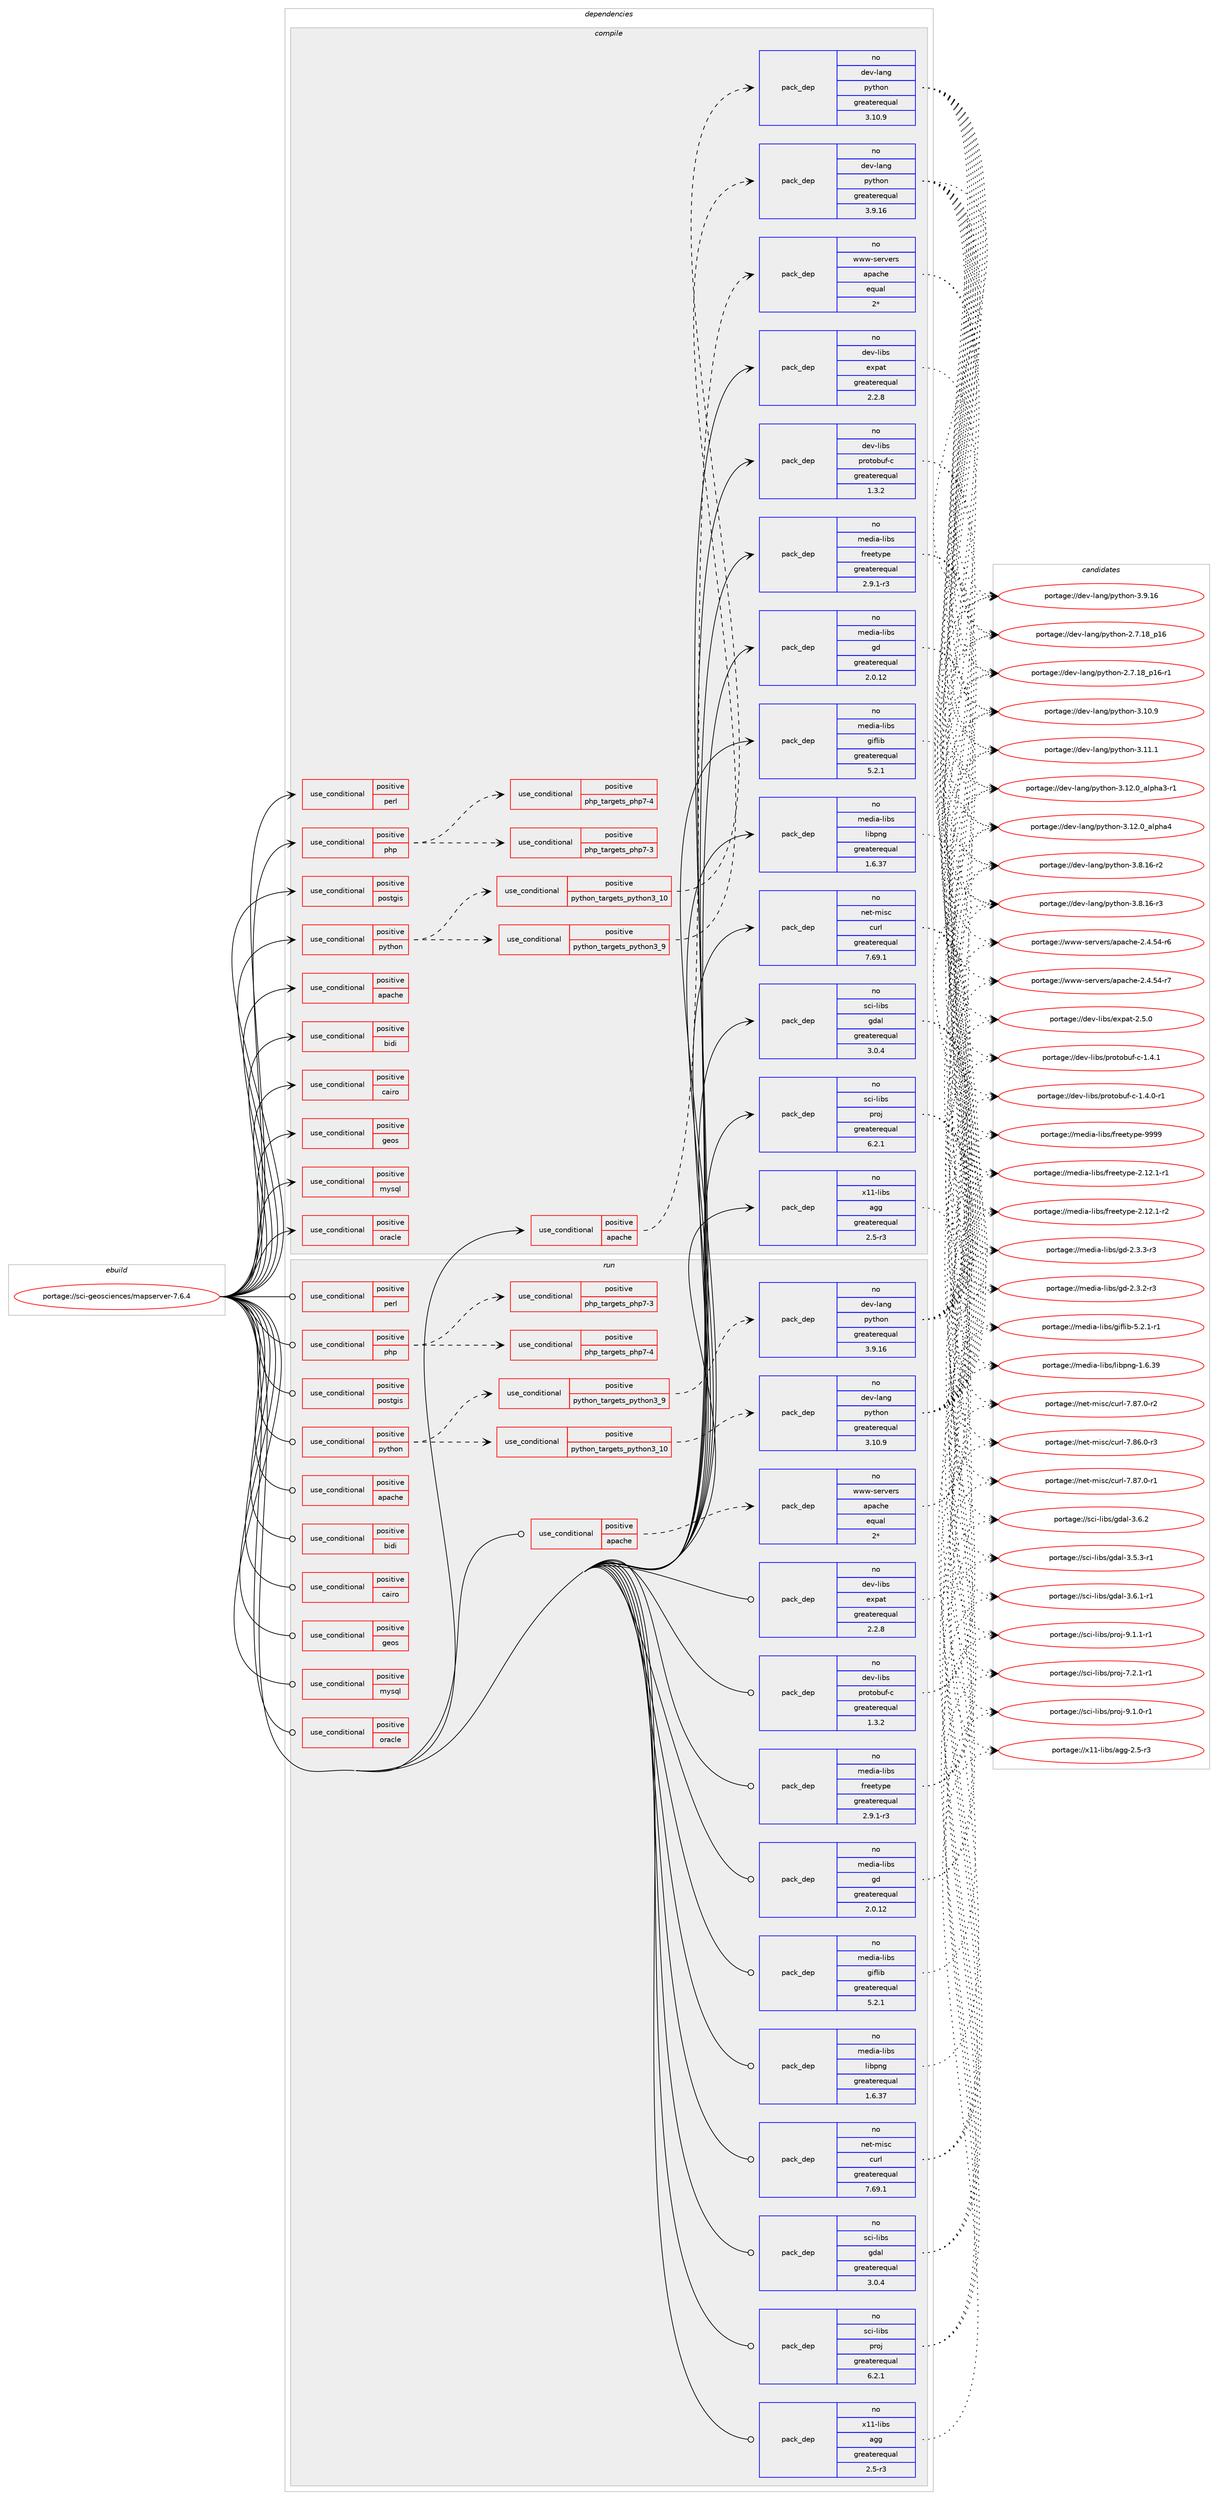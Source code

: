 digraph prolog {

# *************
# Graph options
# *************

newrank=true;
concentrate=true;
compound=true;
graph [rankdir=LR,fontname=Helvetica,fontsize=10,ranksep=1.5];#, ranksep=2.5, nodesep=0.2];
edge  [arrowhead=vee];
node  [fontname=Helvetica,fontsize=10];

# **********
# The ebuild
# **********

subgraph cluster_leftcol {
color=gray;
rank=same;
label=<<i>ebuild</i>>;
id [label="portage://sci-geosciences/mapserver-7.6.4", color=red, width=4, href="../sci-geosciences/mapserver-7.6.4.svg"];
}

# ****************
# The dependencies
# ****************

subgraph cluster_midcol {
color=gray;
label=<<i>dependencies</i>>;
subgraph cluster_compile {
fillcolor="#eeeeee";
style=filled;
label=<<i>compile</i>>;
subgraph cond1557 {
dependency2393 [label=<<TABLE BORDER="0" CELLBORDER="1" CELLSPACING="0" CELLPADDING="4"><TR><TD ROWSPAN="3" CELLPADDING="10">use_conditional</TD></TR><TR><TD>positive</TD></TR><TR><TD>apache</TD></TR></TABLE>>, shape=none, color=red];
# *** BEGIN UNKNOWN DEPENDENCY TYPE (TODO) ***
# dependency2393 -> package_dependency(portage://sci-geosciences/mapserver-7.6.4,install,no,app-admin,webapp-config,none,[,,],[],[])
# *** END UNKNOWN DEPENDENCY TYPE (TODO) ***

# *** BEGIN UNKNOWN DEPENDENCY TYPE (TODO) ***
# dependency2393 -> package_dependency(portage://sci-geosciences/mapserver-7.6.4,install,no,dev-libs,fcgi,none,[,,],[],[])
# *** END UNKNOWN DEPENDENCY TYPE (TODO) ***

}
id:e -> dependency2393:w [weight=20,style="solid",arrowhead="vee"];
subgraph cond1558 {
dependency2394 [label=<<TABLE BORDER="0" CELLBORDER="1" CELLSPACING="0" CELLPADDING="4"><TR><TD ROWSPAN="3" CELLPADDING="10">use_conditional</TD></TR><TR><TD>positive</TD></TR><TR><TD>apache</TD></TR></TABLE>>, shape=none, color=red];
subgraph pack815 {
dependency2395 [label=<<TABLE BORDER="0" CELLBORDER="1" CELLSPACING="0" CELLPADDING="4" WIDTH="220"><TR><TD ROWSPAN="6" CELLPADDING="30">pack_dep</TD></TR><TR><TD WIDTH="110">no</TD></TR><TR><TD>www-servers</TD></TR><TR><TD>apache</TD></TR><TR><TD>equal</TD></TR><TR><TD>2*</TD></TR></TABLE>>, shape=none, color=blue];
}
dependency2394:e -> dependency2395:w [weight=20,style="dashed",arrowhead="vee"];
}
id:e -> dependency2394:w [weight=20,style="solid",arrowhead="vee"];
subgraph cond1559 {
dependency2396 [label=<<TABLE BORDER="0" CELLBORDER="1" CELLSPACING="0" CELLPADDING="4"><TR><TD ROWSPAN="3" CELLPADDING="10">use_conditional</TD></TR><TR><TD>positive</TD></TR><TR><TD>bidi</TD></TR></TABLE>>, shape=none, color=red];
# *** BEGIN UNKNOWN DEPENDENCY TYPE (TODO) ***
# dependency2396 -> package_dependency(portage://sci-geosciences/mapserver-7.6.4,install,no,dev-libs,fribidi,none,[,,],[],[])
# *** END UNKNOWN DEPENDENCY TYPE (TODO) ***

# *** BEGIN UNKNOWN DEPENDENCY TYPE (TODO) ***
# dependency2396 -> package_dependency(portage://sci-geosciences/mapserver-7.6.4,install,no,media-libs,harfbuzz,none,[,,],any_same_slot,[])
# *** END UNKNOWN DEPENDENCY TYPE (TODO) ***

}
id:e -> dependency2396:w [weight=20,style="solid",arrowhead="vee"];
subgraph cond1560 {
dependency2397 [label=<<TABLE BORDER="0" CELLBORDER="1" CELLSPACING="0" CELLPADDING="4"><TR><TD ROWSPAN="3" CELLPADDING="10">use_conditional</TD></TR><TR><TD>positive</TD></TR><TR><TD>cairo</TD></TR></TABLE>>, shape=none, color=red];
# *** BEGIN UNKNOWN DEPENDENCY TYPE (TODO) ***
# dependency2397 -> package_dependency(portage://sci-geosciences/mapserver-7.6.4,install,no,x11-libs,cairo,none,[,,],[],[])
# *** END UNKNOWN DEPENDENCY TYPE (TODO) ***

}
id:e -> dependency2397:w [weight=20,style="solid",arrowhead="vee"];
subgraph cond1561 {
dependency2398 [label=<<TABLE BORDER="0" CELLBORDER="1" CELLSPACING="0" CELLPADDING="4"><TR><TD ROWSPAN="3" CELLPADDING="10">use_conditional</TD></TR><TR><TD>positive</TD></TR><TR><TD>geos</TD></TR></TABLE>>, shape=none, color=red];
# *** BEGIN UNKNOWN DEPENDENCY TYPE (TODO) ***
# dependency2398 -> package_dependency(portage://sci-geosciences/mapserver-7.6.4,install,no,sci-libs,geos,none,[,,],[],[])
# *** END UNKNOWN DEPENDENCY TYPE (TODO) ***

}
id:e -> dependency2398:w [weight=20,style="solid",arrowhead="vee"];
subgraph cond1562 {
dependency2399 [label=<<TABLE BORDER="0" CELLBORDER="1" CELLSPACING="0" CELLPADDING="4"><TR><TD ROWSPAN="3" CELLPADDING="10">use_conditional</TD></TR><TR><TD>positive</TD></TR><TR><TD>mysql</TD></TR></TABLE>>, shape=none, color=red];
# *** BEGIN UNKNOWN DEPENDENCY TYPE (TODO) ***
# dependency2399 -> package_dependency(portage://sci-geosciences/mapserver-7.6.4,install,no,dev-db,mysql-connector-c,none,[,,],any_same_slot,[])
# *** END UNKNOWN DEPENDENCY TYPE (TODO) ***

}
id:e -> dependency2399:w [weight=20,style="solid",arrowhead="vee"];
subgraph cond1563 {
dependency2400 [label=<<TABLE BORDER="0" CELLBORDER="1" CELLSPACING="0" CELLPADDING="4"><TR><TD ROWSPAN="3" CELLPADDING="10">use_conditional</TD></TR><TR><TD>positive</TD></TR><TR><TD>oracle</TD></TR></TABLE>>, shape=none, color=red];
# *** BEGIN UNKNOWN DEPENDENCY TYPE (TODO) ***
# dependency2400 -> package_dependency(portage://sci-geosciences/mapserver-7.6.4,install,no,dev-db,oracle-instantclient,none,[,,],any_same_slot,[])
# *** END UNKNOWN DEPENDENCY TYPE (TODO) ***

}
id:e -> dependency2400:w [weight=20,style="solid",arrowhead="vee"];
subgraph cond1564 {
dependency2401 [label=<<TABLE BORDER="0" CELLBORDER="1" CELLSPACING="0" CELLPADDING="4"><TR><TD ROWSPAN="3" CELLPADDING="10">use_conditional</TD></TR><TR><TD>positive</TD></TR><TR><TD>perl</TD></TR></TABLE>>, shape=none, color=red];
# *** BEGIN UNKNOWN DEPENDENCY TYPE (TODO) ***
# dependency2401 -> package_dependency(portage://sci-geosciences/mapserver-7.6.4,install,no,dev-lang,perl,none,[,,],any_same_slot,[])
# *** END UNKNOWN DEPENDENCY TYPE (TODO) ***

}
id:e -> dependency2401:w [weight=20,style="solid",arrowhead="vee"];
subgraph cond1565 {
dependency2402 [label=<<TABLE BORDER="0" CELLBORDER="1" CELLSPACING="0" CELLPADDING="4"><TR><TD ROWSPAN="3" CELLPADDING="10">use_conditional</TD></TR><TR><TD>positive</TD></TR><TR><TD>php</TD></TR></TABLE>>, shape=none, color=red];
subgraph cond1566 {
dependency2403 [label=<<TABLE BORDER="0" CELLBORDER="1" CELLSPACING="0" CELLPADDING="4"><TR><TD ROWSPAN="3" CELLPADDING="10">use_conditional</TD></TR><TR><TD>positive</TD></TR><TR><TD>php_targets_php7-3</TD></TR></TABLE>>, shape=none, color=red];
# *** BEGIN UNKNOWN DEPENDENCY TYPE (TODO) ***
# dependency2403 -> package_dependency(portage://sci-geosciences/mapserver-7.6.4,install,no,dev-lang,php,none,[,,],[slot(7.3)],[])
# *** END UNKNOWN DEPENDENCY TYPE (TODO) ***

}
dependency2402:e -> dependency2403:w [weight=20,style="dashed",arrowhead="vee"];
subgraph cond1567 {
dependency2404 [label=<<TABLE BORDER="0" CELLBORDER="1" CELLSPACING="0" CELLPADDING="4"><TR><TD ROWSPAN="3" CELLPADDING="10">use_conditional</TD></TR><TR><TD>positive</TD></TR><TR><TD>php_targets_php7-4</TD></TR></TABLE>>, shape=none, color=red];
# *** BEGIN UNKNOWN DEPENDENCY TYPE (TODO) ***
# dependency2404 -> package_dependency(portage://sci-geosciences/mapserver-7.6.4,install,no,dev-lang,php,none,[,,],[slot(7.4)],[])
# *** END UNKNOWN DEPENDENCY TYPE (TODO) ***

}
dependency2402:e -> dependency2404:w [weight=20,style="dashed",arrowhead="vee"];
}
id:e -> dependency2402:w [weight=20,style="solid",arrowhead="vee"];
subgraph cond1568 {
dependency2405 [label=<<TABLE BORDER="0" CELLBORDER="1" CELLSPACING="0" CELLPADDING="4"><TR><TD ROWSPAN="3" CELLPADDING="10">use_conditional</TD></TR><TR><TD>positive</TD></TR><TR><TD>postgis</TD></TR></TABLE>>, shape=none, color=red];
# *** BEGIN UNKNOWN DEPENDENCY TYPE (TODO) ***
# dependency2405 -> package_dependency(portage://sci-geosciences/mapserver-7.6.4,install,no,dev-db,postgis,none,[,,],[],[])
# *** END UNKNOWN DEPENDENCY TYPE (TODO) ***

# *** BEGIN UNKNOWN DEPENDENCY TYPE (TODO) ***
# dependency2405 -> package_dependency(portage://sci-geosciences/mapserver-7.6.4,install,no,dev-db,postgresql,none,[,,],any_same_slot,[])
# *** END UNKNOWN DEPENDENCY TYPE (TODO) ***

}
id:e -> dependency2405:w [weight=20,style="solid",arrowhead="vee"];
subgraph cond1569 {
dependency2406 [label=<<TABLE BORDER="0" CELLBORDER="1" CELLSPACING="0" CELLPADDING="4"><TR><TD ROWSPAN="3" CELLPADDING="10">use_conditional</TD></TR><TR><TD>positive</TD></TR><TR><TD>python</TD></TR></TABLE>>, shape=none, color=red];
subgraph cond1570 {
dependency2407 [label=<<TABLE BORDER="0" CELLBORDER="1" CELLSPACING="0" CELLPADDING="4"><TR><TD ROWSPAN="3" CELLPADDING="10">use_conditional</TD></TR><TR><TD>positive</TD></TR><TR><TD>python_targets_python3_9</TD></TR></TABLE>>, shape=none, color=red];
subgraph pack816 {
dependency2408 [label=<<TABLE BORDER="0" CELLBORDER="1" CELLSPACING="0" CELLPADDING="4" WIDTH="220"><TR><TD ROWSPAN="6" CELLPADDING="30">pack_dep</TD></TR><TR><TD WIDTH="110">no</TD></TR><TR><TD>dev-lang</TD></TR><TR><TD>python</TD></TR><TR><TD>greaterequal</TD></TR><TR><TD>3.9.16</TD></TR></TABLE>>, shape=none, color=blue];
}
dependency2407:e -> dependency2408:w [weight=20,style="dashed",arrowhead="vee"];
}
dependency2406:e -> dependency2407:w [weight=20,style="dashed",arrowhead="vee"];
subgraph cond1571 {
dependency2409 [label=<<TABLE BORDER="0" CELLBORDER="1" CELLSPACING="0" CELLPADDING="4"><TR><TD ROWSPAN="3" CELLPADDING="10">use_conditional</TD></TR><TR><TD>positive</TD></TR><TR><TD>python_targets_python3_10</TD></TR></TABLE>>, shape=none, color=red];
subgraph pack817 {
dependency2410 [label=<<TABLE BORDER="0" CELLBORDER="1" CELLSPACING="0" CELLPADDING="4" WIDTH="220"><TR><TD ROWSPAN="6" CELLPADDING="30">pack_dep</TD></TR><TR><TD WIDTH="110">no</TD></TR><TR><TD>dev-lang</TD></TR><TR><TD>python</TD></TR><TR><TD>greaterequal</TD></TR><TR><TD>3.10.9</TD></TR></TABLE>>, shape=none, color=blue];
}
dependency2409:e -> dependency2410:w [weight=20,style="dashed",arrowhead="vee"];
}
dependency2406:e -> dependency2409:w [weight=20,style="dashed",arrowhead="vee"];
}
id:e -> dependency2406:w [weight=20,style="solid",arrowhead="vee"];
subgraph pack818 {
dependency2411 [label=<<TABLE BORDER="0" CELLBORDER="1" CELLSPACING="0" CELLPADDING="4" WIDTH="220"><TR><TD ROWSPAN="6" CELLPADDING="30">pack_dep</TD></TR><TR><TD WIDTH="110">no</TD></TR><TR><TD>dev-libs</TD></TR><TR><TD>expat</TD></TR><TR><TD>greaterequal</TD></TR><TR><TD>2.2.8</TD></TR></TABLE>>, shape=none, color=blue];
}
id:e -> dependency2411:w [weight=20,style="solid",arrowhead="vee"];
# *** BEGIN UNKNOWN DEPENDENCY TYPE (TODO) ***
# id -> package_dependency(portage://sci-geosciences/mapserver-7.6.4,install,no,dev-libs,libxml2,none,[,,],[slot(2),equal],[])
# *** END UNKNOWN DEPENDENCY TYPE (TODO) ***

# *** BEGIN UNKNOWN DEPENDENCY TYPE (TODO) ***
# id -> package_dependency(portage://sci-geosciences/mapserver-7.6.4,install,no,dev-libs,libxslt,none,[,,],[],[use(enable(crypt),none)])
# *** END UNKNOWN DEPENDENCY TYPE (TODO) ***

subgraph pack819 {
dependency2412 [label=<<TABLE BORDER="0" CELLBORDER="1" CELLSPACING="0" CELLPADDING="4" WIDTH="220"><TR><TD ROWSPAN="6" CELLPADDING="30">pack_dep</TD></TR><TR><TD WIDTH="110">no</TD></TR><TR><TD>dev-libs</TD></TR><TR><TD>protobuf-c</TD></TR><TR><TD>greaterequal</TD></TR><TR><TD>1.3.2</TD></TR></TABLE>>, shape=none, color=blue];
}
id:e -> dependency2412:w [weight=20,style="solid",arrowhead="vee"];
subgraph pack820 {
dependency2413 [label=<<TABLE BORDER="0" CELLBORDER="1" CELLSPACING="0" CELLPADDING="4" WIDTH="220"><TR><TD ROWSPAN="6" CELLPADDING="30">pack_dep</TD></TR><TR><TD WIDTH="110">no</TD></TR><TR><TD>media-libs</TD></TR><TR><TD>freetype</TD></TR><TR><TD>greaterequal</TD></TR><TR><TD>2.9.1-r3</TD></TR></TABLE>>, shape=none, color=blue];
}
id:e -> dependency2413:w [weight=20,style="solid",arrowhead="vee"];
subgraph pack821 {
dependency2414 [label=<<TABLE BORDER="0" CELLBORDER="1" CELLSPACING="0" CELLPADDING="4" WIDTH="220"><TR><TD ROWSPAN="6" CELLPADDING="30">pack_dep</TD></TR><TR><TD WIDTH="110">no</TD></TR><TR><TD>media-libs</TD></TR><TR><TD>gd</TD></TR><TR><TD>greaterequal</TD></TR><TR><TD>2.0.12</TD></TR></TABLE>>, shape=none, color=blue];
}
id:e -> dependency2414:w [weight=20,style="solid",arrowhead="vee"];
subgraph pack822 {
dependency2415 [label=<<TABLE BORDER="0" CELLBORDER="1" CELLSPACING="0" CELLPADDING="4" WIDTH="220"><TR><TD ROWSPAN="6" CELLPADDING="30">pack_dep</TD></TR><TR><TD WIDTH="110">no</TD></TR><TR><TD>media-libs</TD></TR><TR><TD>giflib</TD></TR><TR><TD>greaterequal</TD></TR><TR><TD>5.2.1</TD></TR></TABLE>>, shape=none, color=blue];
}
id:e -> dependency2415:w [weight=20,style="solid",arrowhead="vee"];
subgraph pack823 {
dependency2416 [label=<<TABLE BORDER="0" CELLBORDER="1" CELLSPACING="0" CELLPADDING="4" WIDTH="220"><TR><TD ROWSPAN="6" CELLPADDING="30">pack_dep</TD></TR><TR><TD WIDTH="110">no</TD></TR><TR><TD>media-libs</TD></TR><TR><TD>libpng</TD></TR><TR><TD>greaterequal</TD></TR><TR><TD>1.6.37</TD></TR></TABLE>>, shape=none, color=blue];
}
id:e -> dependency2416:w [weight=20,style="solid",arrowhead="vee"];
subgraph pack824 {
dependency2417 [label=<<TABLE BORDER="0" CELLBORDER="1" CELLSPACING="0" CELLPADDING="4" WIDTH="220"><TR><TD ROWSPAN="6" CELLPADDING="30">pack_dep</TD></TR><TR><TD WIDTH="110">no</TD></TR><TR><TD>net-misc</TD></TR><TR><TD>curl</TD></TR><TR><TD>greaterequal</TD></TR><TR><TD>7.69.1</TD></TR></TABLE>>, shape=none, color=blue];
}
id:e -> dependency2417:w [weight=20,style="solid",arrowhead="vee"];
subgraph pack825 {
dependency2418 [label=<<TABLE BORDER="0" CELLBORDER="1" CELLSPACING="0" CELLPADDING="4" WIDTH="220"><TR><TD ROWSPAN="6" CELLPADDING="30">pack_dep</TD></TR><TR><TD WIDTH="110">no</TD></TR><TR><TD>sci-libs</TD></TR><TR><TD>gdal</TD></TR><TR><TD>greaterequal</TD></TR><TR><TD>3.0.4</TD></TR></TABLE>>, shape=none, color=blue];
}
id:e -> dependency2418:w [weight=20,style="solid",arrowhead="vee"];
subgraph pack826 {
dependency2419 [label=<<TABLE BORDER="0" CELLBORDER="1" CELLSPACING="0" CELLPADDING="4" WIDTH="220"><TR><TD ROWSPAN="6" CELLPADDING="30">pack_dep</TD></TR><TR><TD WIDTH="110">no</TD></TR><TR><TD>sci-libs</TD></TR><TR><TD>proj</TD></TR><TR><TD>greaterequal</TD></TR><TR><TD>6.2.1</TD></TR></TABLE>>, shape=none, color=blue];
}
id:e -> dependency2419:w [weight=20,style="solid",arrowhead="vee"];
# *** BEGIN UNKNOWN DEPENDENCY TYPE (TODO) ***
# id -> package_dependency(portage://sci-geosciences/mapserver-7.6.4,install,no,virtual,jpeg,none,[,,],[],[])
# *** END UNKNOWN DEPENDENCY TYPE (TODO) ***

# *** BEGIN UNKNOWN DEPENDENCY TYPE (TODO) ***
# id -> package_dependency(portage://sci-geosciences/mapserver-7.6.4,install,no,virtual,libiconv,none,[,,],[],[])
# *** END UNKNOWN DEPENDENCY TYPE (TODO) ***

subgraph pack827 {
dependency2420 [label=<<TABLE BORDER="0" CELLBORDER="1" CELLSPACING="0" CELLPADDING="4" WIDTH="220"><TR><TD ROWSPAN="6" CELLPADDING="30">pack_dep</TD></TR><TR><TD WIDTH="110">no</TD></TR><TR><TD>x11-libs</TD></TR><TR><TD>agg</TD></TR><TR><TD>greaterequal</TD></TR><TR><TD>2.5-r3</TD></TR></TABLE>>, shape=none, color=blue];
}
id:e -> dependency2420:w [weight=20,style="solid",arrowhead="vee"];
}
subgraph cluster_compileandrun {
fillcolor="#eeeeee";
style=filled;
label=<<i>compile and run</i>>;
}
subgraph cluster_run {
fillcolor="#eeeeee";
style=filled;
label=<<i>run</i>>;
subgraph cond1572 {
dependency2421 [label=<<TABLE BORDER="0" CELLBORDER="1" CELLSPACING="0" CELLPADDING="4"><TR><TD ROWSPAN="3" CELLPADDING="10">use_conditional</TD></TR><TR><TD>positive</TD></TR><TR><TD>apache</TD></TR></TABLE>>, shape=none, color=red];
# *** BEGIN UNKNOWN DEPENDENCY TYPE (TODO) ***
# dependency2421 -> package_dependency(portage://sci-geosciences/mapserver-7.6.4,run,no,app-admin,webapp-config,none,[,,],[],[])
# *** END UNKNOWN DEPENDENCY TYPE (TODO) ***

# *** BEGIN UNKNOWN DEPENDENCY TYPE (TODO) ***
# dependency2421 -> package_dependency(portage://sci-geosciences/mapserver-7.6.4,run,no,dev-libs,fcgi,none,[,,],[],[])
# *** END UNKNOWN DEPENDENCY TYPE (TODO) ***

}
id:e -> dependency2421:w [weight=20,style="solid",arrowhead="odot"];
subgraph cond1573 {
dependency2422 [label=<<TABLE BORDER="0" CELLBORDER="1" CELLSPACING="0" CELLPADDING="4"><TR><TD ROWSPAN="3" CELLPADDING="10">use_conditional</TD></TR><TR><TD>positive</TD></TR><TR><TD>apache</TD></TR></TABLE>>, shape=none, color=red];
subgraph pack828 {
dependency2423 [label=<<TABLE BORDER="0" CELLBORDER="1" CELLSPACING="0" CELLPADDING="4" WIDTH="220"><TR><TD ROWSPAN="6" CELLPADDING="30">pack_dep</TD></TR><TR><TD WIDTH="110">no</TD></TR><TR><TD>www-servers</TD></TR><TR><TD>apache</TD></TR><TR><TD>equal</TD></TR><TR><TD>2*</TD></TR></TABLE>>, shape=none, color=blue];
}
dependency2422:e -> dependency2423:w [weight=20,style="dashed",arrowhead="vee"];
}
id:e -> dependency2422:w [weight=20,style="solid",arrowhead="odot"];
subgraph cond1574 {
dependency2424 [label=<<TABLE BORDER="0" CELLBORDER="1" CELLSPACING="0" CELLPADDING="4"><TR><TD ROWSPAN="3" CELLPADDING="10">use_conditional</TD></TR><TR><TD>positive</TD></TR><TR><TD>bidi</TD></TR></TABLE>>, shape=none, color=red];
# *** BEGIN UNKNOWN DEPENDENCY TYPE (TODO) ***
# dependency2424 -> package_dependency(portage://sci-geosciences/mapserver-7.6.4,run,no,dev-libs,fribidi,none,[,,],[],[])
# *** END UNKNOWN DEPENDENCY TYPE (TODO) ***

# *** BEGIN UNKNOWN DEPENDENCY TYPE (TODO) ***
# dependency2424 -> package_dependency(portage://sci-geosciences/mapserver-7.6.4,run,no,media-libs,harfbuzz,none,[,,],any_same_slot,[])
# *** END UNKNOWN DEPENDENCY TYPE (TODO) ***

}
id:e -> dependency2424:w [weight=20,style="solid",arrowhead="odot"];
subgraph cond1575 {
dependency2425 [label=<<TABLE BORDER="0" CELLBORDER="1" CELLSPACING="0" CELLPADDING="4"><TR><TD ROWSPAN="3" CELLPADDING="10">use_conditional</TD></TR><TR><TD>positive</TD></TR><TR><TD>cairo</TD></TR></TABLE>>, shape=none, color=red];
# *** BEGIN UNKNOWN DEPENDENCY TYPE (TODO) ***
# dependency2425 -> package_dependency(portage://sci-geosciences/mapserver-7.6.4,run,no,x11-libs,cairo,none,[,,],[],[])
# *** END UNKNOWN DEPENDENCY TYPE (TODO) ***

}
id:e -> dependency2425:w [weight=20,style="solid",arrowhead="odot"];
subgraph cond1576 {
dependency2426 [label=<<TABLE BORDER="0" CELLBORDER="1" CELLSPACING="0" CELLPADDING="4"><TR><TD ROWSPAN="3" CELLPADDING="10">use_conditional</TD></TR><TR><TD>positive</TD></TR><TR><TD>geos</TD></TR></TABLE>>, shape=none, color=red];
# *** BEGIN UNKNOWN DEPENDENCY TYPE (TODO) ***
# dependency2426 -> package_dependency(portage://sci-geosciences/mapserver-7.6.4,run,no,sci-libs,geos,none,[,,],[],[])
# *** END UNKNOWN DEPENDENCY TYPE (TODO) ***

}
id:e -> dependency2426:w [weight=20,style="solid",arrowhead="odot"];
subgraph cond1577 {
dependency2427 [label=<<TABLE BORDER="0" CELLBORDER="1" CELLSPACING="0" CELLPADDING="4"><TR><TD ROWSPAN="3" CELLPADDING="10">use_conditional</TD></TR><TR><TD>positive</TD></TR><TR><TD>mysql</TD></TR></TABLE>>, shape=none, color=red];
# *** BEGIN UNKNOWN DEPENDENCY TYPE (TODO) ***
# dependency2427 -> package_dependency(portage://sci-geosciences/mapserver-7.6.4,run,no,dev-db,mysql-connector-c,none,[,,],any_same_slot,[])
# *** END UNKNOWN DEPENDENCY TYPE (TODO) ***

}
id:e -> dependency2427:w [weight=20,style="solid",arrowhead="odot"];
subgraph cond1578 {
dependency2428 [label=<<TABLE BORDER="0" CELLBORDER="1" CELLSPACING="0" CELLPADDING="4"><TR><TD ROWSPAN="3" CELLPADDING="10">use_conditional</TD></TR><TR><TD>positive</TD></TR><TR><TD>oracle</TD></TR></TABLE>>, shape=none, color=red];
# *** BEGIN UNKNOWN DEPENDENCY TYPE (TODO) ***
# dependency2428 -> package_dependency(portage://sci-geosciences/mapserver-7.6.4,run,no,dev-db,oracle-instantclient,none,[,,],any_same_slot,[])
# *** END UNKNOWN DEPENDENCY TYPE (TODO) ***

}
id:e -> dependency2428:w [weight=20,style="solid",arrowhead="odot"];
subgraph cond1579 {
dependency2429 [label=<<TABLE BORDER="0" CELLBORDER="1" CELLSPACING="0" CELLPADDING="4"><TR><TD ROWSPAN="3" CELLPADDING="10">use_conditional</TD></TR><TR><TD>positive</TD></TR><TR><TD>perl</TD></TR></TABLE>>, shape=none, color=red];
# *** BEGIN UNKNOWN DEPENDENCY TYPE (TODO) ***
# dependency2429 -> package_dependency(portage://sci-geosciences/mapserver-7.6.4,run,no,dev-lang,perl,none,[,,],any_same_slot,[])
# *** END UNKNOWN DEPENDENCY TYPE (TODO) ***

}
id:e -> dependency2429:w [weight=20,style="solid",arrowhead="odot"];
subgraph cond1580 {
dependency2430 [label=<<TABLE BORDER="0" CELLBORDER="1" CELLSPACING="0" CELLPADDING="4"><TR><TD ROWSPAN="3" CELLPADDING="10">use_conditional</TD></TR><TR><TD>positive</TD></TR><TR><TD>php</TD></TR></TABLE>>, shape=none, color=red];
subgraph cond1581 {
dependency2431 [label=<<TABLE BORDER="0" CELLBORDER="1" CELLSPACING="0" CELLPADDING="4"><TR><TD ROWSPAN="3" CELLPADDING="10">use_conditional</TD></TR><TR><TD>positive</TD></TR><TR><TD>php_targets_php7-3</TD></TR></TABLE>>, shape=none, color=red];
# *** BEGIN UNKNOWN DEPENDENCY TYPE (TODO) ***
# dependency2431 -> package_dependency(portage://sci-geosciences/mapserver-7.6.4,run,no,dev-lang,php,none,[,,],[slot(7.3)],[])
# *** END UNKNOWN DEPENDENCY TYPE (TODO) ***

}
dependency2430:e -> dependency2431:w [weight=20,style="dashed",arrowhead="vee"];
subgraph cond1582 {
dependency2432 [label=<<TABLE BORDER="0" CELLBORDER="1" CELLSPACING="0" CELLPADDING="4"><TR><TD ROWSPAN="3" CELLPADDING="10">use_conditional</TD></TR><TR><TD>positive</TD></TR><TR><TD>php_targets_php7-4</TD></TR></TABLE>>, shape=none, color=red];
# *** BEGIN UNKNOWN DEPENDENCY TYPE (TODO) ***
# dependency2432 -> package_dependency(portage://sci-geosciences/mapserver-7.6.4,run,no,dev-lang,php,none,[,,],[slot(7.4)],[])
# *** END UNKNOWN DEPENDENCY TYPE (TODO) ***

}
dependency2430:e -> dependency2432:w [weight=20,style="dashed",arrowhead="vee"];
}
id:e -> dependency2430:w [weight=20,style="solid",arrowhead="odot"];
subgraph cond1583 {
dependency2433 [label=<<TABLE BORDER="0" CELLBORDER="1" CELLSPACING="0" CELLPADDING="4"><TR><TD ROWSPAN="3" CELLPADDING="10">use_conditional</TD></TR><TR><TD>positive</TD></TR><TR><TD>postgis</TD></TR></TABLE>>, shape=none, color=red];
# *** BEGIN UNKNOWN DEPENDENCY TYPE (TODO) ***
# dependency2433 -> package_dependency(portage://sci-geosciences/mapserver-7.6.4,run,no,dev-db,postgis,none,[,,],[],[])
# *** END UNKNOWN DEPENDENCY TYPE (TODO) ***

# *** BEGIN UNKNOWN DEPENDENCY TYPE (TODO) ***
# dependency2433 -> package_dependency(portage://sci-geosciences/mapserver-7.6.4,run,no,dev-db,postgresql,none,[,,],any_same_slot,[])
# *** END UNKNOWN DEPENDENCY TYPE (TODO) ***

}
id:e -> dependency2433:w [weight=20,style="solid",arrowhead="odot"];
subgraph cond1584 {
dependency2434 [label=<<TABLE BORDER="0" CELLBORDER="1" CELLSPACING="0" CELLPADDING="4"><TR><TD ROWSPAN="3" CELLPADDING="10">use_conditional</TD></TR><TR><TD>positive</TD></TR><TR><TD>python</TD></TR></TABLE>>, shape=none, color=red];
subgraph cond1585 {
dependency2435 [label=<<TABLE BORDER="0" CELLBORDER="1" CELLSPACING="0" CELLPADDING="4"><TR><TD ROWSPAN="3" CELLPADDING="10">use_conditional</TD></TR><TR><TD>positive</TD></TR><TR><TD>python_targets_python3_9</TD></TR></TABLE>>, shape=none, color=red];
subgraph pack829 {
dependency2436 [label=<<TABLE BORDER="0" CELLBORDER="1" CELLSPACING="0" CELLPADDING="4" WIDTH="220"><TR><TD ROWSPAN="6" CELLPADDING="30">pack_dep</TD></TR><TR><TD WIDTH="110">no</TD></TR><TR><TD>dev-lang</TD></TR><TR><TD>python</TD></TR><TR><TD>greaterequal</TD></TR><TR><TD>3.9.16</TD></TR></TABLE>>, shape=none, color=blue];
}
dependency2435:e -> dependency2436:w [weight=20,style="dashed",arrowhead="vee"];
}
dependency2434:e -> dependency2435:w [weight=20,style="dashed",arrowhead="vee"];
subgraph cond1586 {
dependency2437 [label=<<TABLE BORDER="0" CELLBORDER="1" CELLSPACING="0" CELLPADDING="4"><TR><TD ROWSPAN="3" CELLPADDING="10">use_conditional</TD></TR><TR><TD>positive</TD></TR><TR><TD>python_targets_python3_10</TD></TR></TABLE>>, shape=none, color=red];
subgraph pack830 {
dependency2438 [label=<<TABLE BORDER="0" CELLBORDER="1" CELLSPACING="0" CELLPADDING="4" WIDTH="220"><TR><TD ROWSPAN="6" CELLPADDING="30">pack_dep</TD></TR><TR><TD WIDTH="110">no</TD></TR><TR><TD>dev-lang</TD></TR><TR><TD>python</TD></TR><TR><TD>greaterequal</TD></TR><TR><TD>3.10.9</TD></TR></TABLE>>, shape=none, color=blue];
}
dependency2437:e -> dependency2438:w [weight=20,style="dashed",arrowhead="vee"];
}
dependency2434:e -> dependency2437:w [weight=20,style="dashed",arrowhead="vee"];
}
id:e -> dependency2434:w [weight=20,style="solid",arrowhead="odot"];
subgraph pack831 {
dependency2439 [label=<<TABLE BORDER="0" CELLBORDER="1" CELLSPACING="0" CELLPADDING="4" WIDTH="220"><TR><TD ROWSPAN="6" CELLPADDING="30">pack_dep</TD></TR><TR><TD WIDTH="110">no</TD></TR><TR><TD>dev-libs</TD></TR><TR><TD>expat</TD></TR><TR><TD>greaterequal</TD></TR><TR><TD>2.2.8</TD></TR></TABLE>>, shape=none, color=blue];
}
id:e -> dependency2439:w [weight=20,style="solid",arrowhead="odot"];
# *** BEGIN UNKNOWN DEPENDENCY TYPE (TODO) ***
# id -> package_dependency(portage://sci-geosciences/mapserver-7.6.4,run,no,dev-libs,libxml2,none,[,,],[slot(2),equal],[])
# *** END UNKNOWN DEPENDENCY TYPE (TODO) ***

# *** BEGIN UNKNOWN DEPENDENCY TYPE (TODO) ***
# id -> package_dependency(portage://sci-geosciences/mapserver-7.6.4,run,no,dev-libs,libxslt,none,[,,],[],[use(enable(crypt),none)])
# *** END UNKNOWN DEPENDENCY TYPE (TODO) ***

subgraph pack832 {
dependency2440 [label=<<TABLE BORDER="0" CELLBORDER="1" CELLSPACING="0" CELLPADDING="4" WIDTH="220"><TR><TD ROWSPAN="6" CELLPADDING="30">pack_dep</TD></TR><TR><TD WIDTH="110">no</TD></TR><TR><TD>dev-libs</TD></TR><TR><TD>protobuf-c</TD></TR><TR><TD>greaterequal</TD></TR><TR><TD>1.3.2</TD></TR></TABLE>>, shape=none, color=blue];
}
id:e -> dependency2440:w [weight=20,style="solid",arrowhead="odot"];
subgraph pack833 {
dependency2441 [label=<<TABLE BORDER="0" CELLBORDER="1" CELLSPACING="0" CELLPADDING="4" WIDTH="220"><TR><TD ROWSPAN="6" CELLPADDING="30">pack_dep</TD></TR><TR><TD WIDTH="110">no</TD></TR><TR><TD>media-libs</TD></TR><TR><TD>freetype</TD></TR><TR><TD>greaterequal</TD></TR><TR><TD>2.9.1-r3</TD></TR></TABLE>>, shape=none, color=blue];
}
id:e -> dependency2441:w [weight=20,style="solid",arrowhead="odot"];
subgraph pack834 {
dependency2442 [label=<<TABLE BORDER="0" CELLBORDER="1" CELLSPACING="0" CELLPADDING="4" WIDTH="220"><TR><TD ROWSPAN="6" CELLPADDING="30">pack_dep</TD></TR><TR><TD WIDTH="110">no</TD></TR><TR><TD>media-libs</TD></TR><TR><TD>gd</TD></TR><TR><TD>greaterequal</TD></TR><TR><TD>2.0.12</TD></TR></TABLE>>, shape=none, color=blue];
}
id:e -> dependency2442:w [weight=20,style="solid",arrowhead="odot"];
subgraph pack835 {
dependency2443 [label=<<TABLE BORDER="0" CELLBORDER="1" CELLSPACING="0" CELLPADDING="4" WIDTH="220"><TR><TD ROWSPAN="6" CELLPADDING="30">pack_dep</TD></TR><TR><TD WIDTH="110">no</TD></TR><TR><TD>media-libs</TD></TR><TR><TD>giflib</TD></TR><TR><TD>greaterequal</TD></TR><TR><TD>5.2.1</TD></TR></TABLE>>, shape=none, color=blue];
}
id:e -> dependency2443:w [weight=20,style="solid",arrowhead="odot"];
subgraph pack836 {
dependency2444 [label=<<TABLE BORDER="0" CELLBORDER="1" CELLSPACING="0" CELLPADDING="4" WIDTH="220"><TR><TD ROWSPAN="6" CELLPADDING="30">pack_dep</TD></TR><TR><TD WIDTH="110">no</TD></TR><TR><TD>media-libs</TD></TR><TR><TD>libpng</TD></TR><TR><TD>greaterequal</TD></TR><TR><TD>1.6.37</TD></TR></TABLE>>, shape=none, color=blue];
}
id:e -> dependency2444:w [weight=20,style="solid",arrowhead="odot"];
subgraph pack837 {
dependency2445 [label=<<TABLE BORDER="0" CELLBORDER="1" CELLSPACING="0" CELLPADDING="4" WIDTH="220"><TR><TD ROWSPAN="6" CELLPADDING="30">pack_dep</TD></TR><TR><TD WIDTH="110">no</TD></TR><TR><TD>net-misc</TD></TR><TR><TD>curl</TD></TR><TR><TD>greaterequal</TD></TR><TR><TD>7.69.1</TD></TR></TABLE>>, shape=none, color=blue];
}
id:e -> dependency2445:w [weight=20,style="solid",arrowhead="odot"];
subgraph pack838 {
dependency2446 [label=<<TABLE BORDER="0" CELLBORDER="1" CELLSPACING="0" CELLPADDING="4" WIDTH="220"><TR><TD ROWSPAN="6" CELLPADDING="30">pack_dep</TD></TR><TR><TD WIDTH="110">no</TD></TR><TR><TD>sci-libs</TD></TR><TR><TD>gdal</TD></TR><TR><TD>greaterequal</TD></TR><TR><TD>3.0.4</TD></TR></TABLE>>, shape=none, color=blue];
}
id:e -> dependency2446:w [weight=20,style="solid",arrowhead="odot"];
subgraph pack839 {
dependency2447 [label=<<TABLE BORDER="0" CELLBORDER="1" CELLSPACING="0" CELLPADDING="4" WIDTH="220"><TR><TD ROWSPAN="6" CELLPADDING="30">pack_dep</TD></TR><TR><TD WIDTH="110">no</TD></TR><TR><TD>sci-libs</TD></TR><TR><TD>proj</TD></TR><TR><TD>greaterequal</TD></TR><TR><TD>6.2.1</TD></TR></TABLE>>, shape=none, color=blue];
}
id:e -> dependency2447:w [weight=20,style="solid",arrowhead="odot"];
# *** BEGIN UNKNOWN DEPENDENCY TYPE (TODO) ***
# id -> package_dependency(portage://sci-geosciences/mapserver-7.6.4,run,no,virtual,jpeg,none,[,,],[],[])
# *** END UNKNOWN DEPENDENCY TYPE (TODO) ***

# *** BEGIN UNKNOWN DEPENDENCY TYPE (TODO) ***
# id -> package_dependency(portage://sci-geosciences/mapserver-7.6.4,run,no,virtual,libiconv,none,[,,],[],[])
# *** END UNKNOWN DEPENDENCY TYPE (TODO) ***

subgraph pack840 {
dependency2448 [label=<<TABLE BORDER="0" CELLBORDER="1" CELLSPACING="0" CELLPADDING="4" WIDTH="220"><TR><TD ROWSPAN="6" CELLPADDING="30">pack_dep</TD></TR><TR><TD WIDTH="110">no</TD></TR><TR><TD>x11-libs</TD></TR><TR><TD>agg</TD></TR><TR><TD>greaterequal</TD></TR><TR><TD>2.5-r3</TD></TR></TABLE>>, shape=none, color=blue];
}
id:e -> dependency2448:w [weight=20,style="solid",arrowhead="odot"];
}
}

# **************
# The candidates
# **************

subgraph cluster_choices {
rank=same;
color=gray;
label=<<i>candidates</i>>;

subgraph choice815 {
color=black;
nodesep=1;
choice1191191194511510111411810111411547971129799104101455046524653524511454 [label="portage://www-servers/apache-2.4.54-r6", color=red, width=4,href="../www-servers/apache-2.4.54-r6.svg"];
choice1191191194511510111411810111411547971129799104101455046524653524511455 [label="portage://www-servers/apache-2.4.54-r7", color=red, width=4,href="../www-servers/apache-2.4.54-r7.svg"];
dependency2395:e -> choice1191191194511510111411810111411547971129799104101455046524653524511454:w [style=dotted,weight="100"];
dependency2395:e -> choice1191191194511510111411810111411547971129799104101455046524653524511455:w [style=dotted,weight="100"];
}
subgraph choice816 {
color=black;
nodesep=1;
choice10010111845108971101034711212111610411111045504655464956951124954 [label="portage://dev-lang/python-2.7.18_p16", color=red, width=4,href="../dev-lang/python-2.7.18_p16.svg"];
choice100101118451089711010347112121116104111110455046554649569511249544511449 [label="portage://dev-lang/python-2.7.18_p16-r1", color=red, width=4,href="../dev-lang/python-2.7.18_p16-r1.svg"];
choice10010111845108971101034711212111610411111045514649484657 [label="portage://dev-lang/python-3.10.9", color=red, width=4,href="../dev-lang/python-3.10.9.svg"];
choice10010111845108971101034711212111610411111045514649494649 [label="portage://dev-lang/python-3.11.1", color=red, width=4,href="../dev-lang/python-3.11.1.svg"];
choice10010111845108971101034711212111610411111045514649504648959710811210497514511449 [label="portage://dev-lang/python-3.12.0_alpha3-r1", color=red, width=4,href="../dev-lang/python-3.12.0_alpha3-r1.svg"];
choice1001011184510897110103471121211161041111104551464950464895971081121049752 [label="portage://dev-lang/python-3.12.0_alpha4", color=red, width=4,href="../dev-lang/python-3.12.0_alpha4.svg"];
choice100101118451089711010347112121116104111110455146564649544511450 [label="portage://dev-lang/python-3.8.16-r2", color=red, width=4,href="../dev-lang/python-3.8.16-r2.svg"];
choice100101118451089711010347112121116104111110455146564649544511451 [label="portage://dev-lang/python-3.8.16-r3", color=red, width=4,href="../dev-lang/python-3.8.16-r3.svg"];
choice10010111845108971101034711212111610411111045514657464954 [label="portage://dev-lang/python-3.9.16", color=red, width=4,href="../dev-lang/python-3.9.16.svg"];
dependency2408:e -> choice10010111845108971101034711212111610411111045504655464956951124954:w [style=dotted,weight="100"];
dependency2408:e -> choice100101118451089711010347112121116104111110455046554649569511249544511449:w [style=dotted,weight="100"];
dependency2408:e -> choice10010111845108971101034711212111610411111045514649484657:w [style=dotted,weight="100"];
dependency2408:e -> choice10010111845108971101034711212111610411111045514649494649:w [style=dotted,weight="100"];
dependency2408:e -> choice10010111845108971101034711212111610411111045514649504648959710811210497514511449:w [style=dotted,weight="100"];
dependency2408:e -> choice1001011184510897110103471121211161041111104551464950464895971081121049752:w [style=dotted,weight="100"];
dependency2408:e -> choice100101118451089711010347112121116104111110455146564649544511450:w [style=dotted,weight="100"];
dependency2408:e -> choice100101118451089711010347112121116104111110455146564649544511451:w [style=dotted,weight="100"];
dependency2408:e -> choice10010111845108971101034711212111610411111045514657464954:w [style=dotted,weight="100"];
}
subgraph choice817 {
color=black;
nodesep=1;
choice10010111845108971101034711212111610411111045504655464956951124954 [label="portage://dev-lang/python-2.7.18_p16", color=red, width=4,href="../dev-lang/python-2.7.18_p16.svg"];
choice100101118451089711010347112121116104111110455046554649569511249544511449 [label="portage://dev-lang/python-2.7.18_p16-r1", color=red, width=4,href="../dev-lang/python-2.7.18_p16-r1.svg"];
choice10010111845108971101034711212111610411111045514649484657 [label="portage://dev-lang/python-3.10.9", color=red, width=4,href="../dev-lang/python-3.10.9.svg"];
choice10010111845108971101034711212111610411111045514649494649 [label="portage://dev-lang/python-3.11.1", color=red, width=4,href="../dev-lang/python-3.11.1.svg"];
choice10010111845108971101034711212111610411111045514649504648959710811210497514511449 [label="portage://dev-lang/python-3.12.0_alpha3-r1", color=red, width=4,href="../dev-lang/python-3.12.0_alpha3-r1.svg"];
choice1001011184510897110103471121211161041111104551464950464895971081121049752 [label="portage://dev-lang/python-3.12.0_alpha4", color=red, width=4,href="../dev-lang/python-3.12.0_alpha4.svg"];
choice100101118451089711010347112121116104111110455146564649544511450 [label="portage://dev-lang/python-3.8.16-r2", color=red, width=4,href="../dev-lang/python-3.8.16-r2.svg"];
choice100101118451089711010347112121116104111110455146564649544511451 [label="portage://dev-lang/python-3.8.16-r3", color=red, width=4,href="../dev-lang/python-3.8.16-r3.svg"];
choice10010111845108971101034711212111610411111045514657464954 [label="portage://dev-lang/python-3.9.16", color=red, width=4,href="../dev-lang/python-3.9.16.svg"];
dependency2410:e -> choice10010111845108971101034711212111610411111045504655464956951124954:w [style=dotted,weight="100"];
dependency2410:e -> choice100101118451089711010347112121116104111110455046554649569511249544511449:w [style=dotted,weight="100"];
dependency2410:e -> choice10010111845108971101034711212111610411111045514649484657:w [style=dotted,weight="100"];
dependency2410:e -> choice10010111845108971101034711212111610411111045514649494649:w [style=dotted,weight="100"];
dependency2410:e -> choice10010111845108971101034711212111610411111045514649504648959710811210497514511449:w [style=dotted,weight="100"];
dependency2410:e -> choice1001011184510897110103471121211161041111104551464950464895971081121049752:w [style=dotted,weight="100"];
dependency2410:e -> choice100101118451089711010347112121116104111110455146564649544511450:w [style=dotted,weight="100"];
dependency2410:e -> choice100101118451089711010347112121116104111110455146564649544511451:w [style=dotted,weight="100"];
dependency2410:e -> choice10010111845108971101034711212111610411111045514657464954:w [style=dotted,weight="100"];
}
subgraph choice818 {
color=black;
nodesep=1;
choice10010111845108105981154710112011297116455046534648 [label="portage://dev-libs/expat-2.5.0", color=red, width=4,href="../dev-libs/expat-2.5.0.svg"];
dependency2411:e -> choice10010111845108105981154710112011297116455046534648:w [style=dotted,weight="100"];
}
subgraph choice819 {
color=black;
nodesep=1;
choice1001011184510810598115471121141111161119811710245994549465246484511449 [label="portage://dev-libs/protobuf-c-1.4.0-r1", color=red, width=4,href="../dev-libs/protobuf-c-1.4.0-r1.svg"];
choice100101118451081059811547112114111116111981171024599454946524649 [label="portage://dev-libs/protobuf-c-1.4.1", color=red, width=4,href="../dev-libs/protobuf-c-1.4.1.svg"];
dependency2412:e -> choice1001011184510810598115471121141111161119811710245994549465246484511449:w [style=dotted,weight="100"];
dependency2412:e -> choice100101118451081059811547112114111116111981171024599454946524649:w [style=dotted,weight="100"];
}
subgraph choice820 {
color=black;
nodesep=1;
choice10910110010597451081059811547102114101101116121112101455046495046494511449 [label="portage://media-libs/freetype-2.12.1-r1", color=red, width=4,href="../media-libs/freetype-2.12.1-r1.svg"];
choice10910110010597451081059811547102114101101116121112101455046495046494511450 [label="portage://media-libs/freetype-2.12.1-r2", color=red, width=4,href="../media-libs/freetype-2.12.1-r2.svg"];
choice109101100105974510810598115471021141011011161211121014557575757 [label="portage://media-libs/freetype-9999", color=red, width=4,href="../media-libs/freetype-9999.svg"];
dependency2413:e -> choice10910110010597451081059811547102114101101116121112101455046495046494511449:w [style=dotted,weight="100"];
dependency2413:e -> choice10910110010597451081059811547102114101101116121112101455046495046494511450:w [style=dotted,weight="100"];
dependency2413:e -> choice109101100105974510810598115471021141011011161211121014557575757:w [style=dotted,weight="100"];
}
subgraph choice821 {
color=black;
nodesep=1;
choice109101100105974510810598115471031004550465146504511451 [label="portage://media-libs/gd-2.3.2-r3", color=red, width=4,href="../media-libs/gd-2.3.2-r3.svg"];
choice109101100105974510810598115471031004550465146514511451 [label="portage://media-libs/gd-2.3.3-r3", color=red, width=4,href="../media-libs/gd-2.3.3-r3.svg"];
dependency2414:e -> choice109101100105974510810598115471031004550465146504511451:w [style=dotted,weight="100"];
dependency2414:e -> choice109101100105974510810598115471031004550465146514511451:w [style=dotted,weight="100"];
}
subgraph choice822 {
color=black;
nodesep=1;
choice10910110010597451081059811547103105102108105984553465046494511449 [label="portage://media-libs/giflib-5.2.1-r1", color=red, width=4,href="../media-libs/giflib-5.2.1-r1.svg"];
dependency2415:e -> choice10910110010597451081059811547103105102108105984553465046494511449:w [style=dotted,weight="100"];
}
subgraph choice823 {
color=black;
nodesep=1;
choice109101100105974510810598115471081059811211010345494654465157 [label="portage://media-libs/libpng-1.6.39", color=red, width=4,href="../media-libs/libpng-1.6.39.svg"];
dependency2416:e -> choice109101100105974510810598115471081059811211010345494654465157:w [style=dotted,weight="100"];
}
subgraph choice824 {
color=black;
nodesep=1;
choice11010111645109105115994799117114108455546565446484511451 [label="portage://net-misc/curl-7.86.0-r3", color=red, width=4,href="../net-misc/curl-7.86.0-r3.svg"];
choice11010111645109105115994799117114108455546565546484511449 [label="portage://net-misc/curl-7.87.0-r1", color=red, width=4,href="../net-misc/curl-7.87.0-r1.svg"];
choice11010111645109105115994799117114108455546565546484511450 [label="portage://net-misc/curl-7.87.0-r2", color=red, width=4,href="../net-misc/curl-7.87.0-r2.svg"];
dependency2417:e -> choice11010111645109105115994799117114108455546565446484511451:w [style=dotted,weight="100"];
dependency2417:e -> choice11010111645109105115994799117114108455546565546484511449:w [style=dotted,weight="100"];
dependency2417:e -> choice11010111645109105115994799117114108455546565546484511450:w [style=dotted,weight="100"];
}
subgraph choice825 {
color=black;
nodesep=1;
choice11599105451081059811547103100971084551465346514511449 [label="portage://sci-libs/gdal-3.5.3-r1", color=red, width=4,href="../sci-libs/gdal-3.5.3-r1.svg"];
choice11599105451081059811547103100971084551465446494511449 [label="portage://sci-libs/gdal-3.6.1-r1", color=red, width=4,href="../sci-libs/gdal-3.6.1-r1.svg"];
choice1159910545108105981154710310097108455146544650 [label="portage://sci-libs/gdal-3.6.2", color=red, width=4,href="../sci-libs/gdal-3.6.2.svg"];
dependency2418:e -> choice11599105451081059811547103100971084551465346514511449:w [style=dotted,weight="100"];
dependency2418:e -> choice11599105451081059811547103100971084551465446494511449:w [style=dotted,weight="100"];
dependency2418:e -> choice1159910545108105981154710310097108455146544650:w [style=dotted,weight="100"];
}
subgraph choice826 {
color=black;
nodesep=1;
choice115991054510810598115471121141111064555465046494511449 [label="portage://sci-libs/proj-7.2.1-r1", color=red, width=4,href="../sci-libs/proj-7.2.1-r1.svg"];
choice115991054510810598115471121141111064557464946484511449 [label="portage://sci-libs/proj-9.1.0-r1", color=red, width=4,href="../sci-libs/proj-9.1.0-r1.svg"];
choice115991054510810598115471121141111064557464946494511449 [label="portage://sci-libs/proj-9.1.1-r1", color=red, width=4,href="../sci-libs/proj-9.1.1-r1.svg"];
dependency2419:e -> choice115991054510810598115471121141111064555465046494511449:w [style=dotted,weight="100"];
dependency2419:e -> choice115991054510810598115471121141111064557464946484511449:w [style=dotted,weight="100"];
dependency2419:e -> choice115991054510810598115471121141111064557464946494511449:w [style=dotted,weight="100"];
}
subgraph choice827 {
color=black;
nodesep=1;
choice120494945108105981154797103103455046534511451 [label="portage://x11-libs/agg-2.5-r3", color=red, width=4,href="../x11-libs/agg-2.5-r3.svg"];
dependency2420:e -> choice120494945108105981154797103103455046534511451:w [style=dotted,weight="100"];
}
subgraph choice828 {
color=black;
nodesep=1;
choice1191191194511510111411810111411547971129799104101455046524653524511454 [label="portage://www-servers/apache-2.4.54-r6", color=red, width=4,href="../www-servers/apache-2.4.54-r6.svg"];
choice1191191194511510111411810111411547971129799104101455046524653524511455 [label="portage://www-servers/apache-2.4.54-r7", color=red, width=4,href="../www-servers/apache-2.4.54-r7.svg"];
dependency2423:e -> choice1191191194511510111411810111411547971129799104101455046524653524511454:w [style=dotted,weight="100"];
dependency2423:e -> choice1191191194511510111411810111411547971129799104101455046524653524511455:w [style=dotted,weight="100"];
}
subgraph choice829 {
color=black;
nodesep=1;
choice10010111845108971101034711212111610411111045504655464956951124954 [label="portage://dev-lang/python-2.7.18_p16", color=red, width=4,href="../dev-lang/python-2.7.18_p16.svg"];
choice100101118451089711010347112121116104111110455046554649569511249544511449 [label="portage://dev-lang/python-2.7.18_p16-r1", color=red, width=4,href="../dev-lang/python-2.7.18_p16-r1.svg"];
choice10010111845108971101034711212111610411111045514649484657 [label="portage://dev-lang/python-3.10.9", color=red, width=4,href="../dev-lang/python-3.10.9.svg"];
choice10010111845108971101034711212111610411111045514649494649 [label="portage://dev-lang/python-3.11.1", color=red, width=4,href="../dev-lang/python-3.11.1.svg"];
choice10010111845108971101034711212111610411111045514649504648959710811210497514511449 [label="portage://dev-lang/python-3.12.0_alpha3-r1", color=red, width=4,href="../dev-lang/python-3.12.0_alpha3-r1.svg"];
choice1001011184510897110103471121211161041111104551464950464895971081121049752 [label="portage://dev-lang/python-3.12.0_alpha4", color=red, width=4,href="../dev-lang/python-3.12.0_alpha4.svg"];
choice100101118451089711010347112121116104111110455146564649544511450 [label="portage://dev-lang/python-3.8.16-r2", color=red, width=4,href="../dev-lang/python-3.8.16-r2.svg"];
choice100101118451089711010347112121116104111110455146564649544511451 [label="portage://dev-lang/python-3.8.16-r3", color=red, width=4,href="../dev-lang/python-3.8.16-r3.svg"];
choice10010111845108971101034711212111610411111045514657464954 [label="portage://dev-lang/python-3.9.16", color=red, width=4,href="../dev-lang/python-3.9.16.svg"];
dependency2436:e -> choice10010111845108971101034711212111610411111045504655464956951124954:w [style=dotted,weight="100"];
dependency2436:e -> choice100101118451089711010347112121116104111110455046554649569511249544511449:w [style=dotted,weight="100"];
dependency2436:e -> choice10010111845108971101034711212111610411111045514649484657:w [style=dotted,weight="100"];
dependency2436:e -> choice10010111845108971101034711212111610411111045514649494649:w [style=dotted,weight="100"];
dependency2436:e -> choice10010111845108971101034711212111610411111045514649504648959710811210497514511449:w [style=dotted,weight="100"];
dependency2436:e -> choice1001011184510897110103471121211161041111104551464950464895971081121049752:w [style=dotted,weight="100"];
dependency2436:e -> choice100101118451089711010347112121116104111110455146564649544511450:w [style=dotted,weight="100"];
dependency2436:e -> choice100101118451089711010347112121116104111110455146564649544511451:w [style=dotted,weight="100"];
dependency2436:e -> choice10010111845108971101034711212111610411111045514657464954:w [style=dotted,weight="100"];
}
subgraph choice830 {
color=black;
nodesep=1;
choice10010111845108971101034711212111610411111045504655464956951124954 [label="portage://dev-lang/python-2.7.18_p16", color=red, width=4,href="../dev-lang/python-2.7.18_p16.svg"];
choice100101118451089711010347112121116104111110455046554649569511249544511449 [label="portage://dev-lang/python-2.7.18_p16-r1", color=red, width=4,href="../dev-lang/python-2.7.18_p16-r1.svg"];
choice10010111845108971101034711212111610411111045514649484657 [label="portage://dev-lang/python-3.10.9", color=red, width=4,href="../dev-lang/python-3.10.9.svg"];
choice10010111845108971101034711212111610411111045514649494649 [label="portage://dev-lang/python-3.11.1", color=red, width=4,href="../dev-lang/python-3.11.1.svg"];
choice10010111845108971101034711212111610411111045514649504648959710811210497514511449 [label="portage://dev-lang/python-3.12.0_alpha3-r1", color=red, width=4,href="../dev-lang/python-3.12.0_alpha3-r1.svg"];
choice1001011184510897110103471121211161041111104551464950464895971081121049752 [label="portage://dev-lang/python-3.12.0_alpha4", color=red, width=4,href="../dev-lang/python-3.12.0_alpha4.svg"];
choice100101118451089711010347112121116104111110455146564649544511450 [label="portage://dev-lang/python-3.8.16-r2", color=red, width=4,href="../dev-lang/python-3.8.16-r2.svg"];
choice100101118451089711010347112121116104111110455146564649544511451 [label="portage://dev-lang/python-3.8.16-r3", color=red, width=4,href="../dev-lang/python-3.8.16-r3.svg"];
choice10010111845108971101034711212111610411111045514657464954 [label="portage://dev-lang/python-3.9.16", color=red, width=4,href="../dev-lang/python-3.9.16.svg"];
dependency2438:e -> choice10010111845108971101034711212111610411111045504655464956951124954:w [style=dotted,weight="100"];
dependency2438:e -> choice100101118451089711010347112121116104111110455046554649569511249544511449:w [style=dotted,weight="100"];
dependency2438:e -> choice10010111845108971101034711212111610411111045514649484657:w [style=dotted,weight="100"];
dependency2438:e -> choice10010111845108971101034711212111610411111045514649494649:w [style=dotted,weight="100"];
dependency2438:e -> choice10010111845108971101034711212111610411111045514649504648959710811210497514511449:w [style=dotted,weight="100"];
dependency2438:e -> choice1001011184510897110103471121211161041111104551464950464895971081121049752:w [style=dotted,weight="100"];
dependency2438:e -> choice100101118451089711010347112121116104111110455146564649544511450:w [style=dotted,weight="100"];
dependency2438:e -> choice100101118451089711010347112121116104111110455146564649544511451:w [style=dotted,weight="100"];
dependency2438:e -> choice10010111845108971101034711212111610411111045514657464954:w [style=dotted,weight="100"];
}
subgraph choice831 {
color=black;
nodesep=1;
choice10010111845108105981154710112011297116455046534648 [label="portage://dev-libs/expat-2.5.0", color=red, width=4,href="../dev-libs/expat-2.5.0.svg"];
dependency2439:e -> choice10010111845108105981154710112011297116455046534648:w [style=dotted,weight="100"];
}
subgraph choice832 {
color=black;
nodesep=1;
choice1001011184510810598115471121141111161119811710245994549465246484511449 [label="portage://dev-libs/protobuf-c-1.4.0-r1", color=red, width=4,href="../dev-libs/protobuf-c-1.4.0-r1.svg"];
choice100101118451081059811547112114111116111981171024599454946524649 [label="portage://dev-libs/protobuf-c-1.4.1", color=red, width=4,href="../dev-libs/protobuf-c-1.4.1.svg"];
dependency2440:e -> choice1001011184510810598115471121141111161119811710245994549465246484511449:w [style=dotted,weight="100"];
dependency2440:e -> choice100101118451081059811547112114111116111981171024599454946524649:w [style=dotted,weight="100"];
}
subgraph choice833 {
color=black;
nodesep=1;
choice10910110010597451081059811547102114101101116121112101455046495046494511449 [label="portage://media-libs/freetype-2.12.1-r1", color=red, width=4,href="../media-libs/freetype-2.12.1-r1.svg"];
choice10910110010597451081059811547102114101101116121112101455046495046494511450 [label="portage://media-libs/freetype-2.12.1-r2", color=red, width=4,href="../media-libs/freetype-2.12.1-r2.svg"];
choice109101100105974510810598115471021141011011161211121014557575757 [label="portage://media-libs/freetype-9999", color=red, width=4,href="../media-libs/freetype-9999.svg"];
dependency2441:e -> choice10910110010597451081059811547102114101101116121112101455046495046494511449:w [style=dotted,weight="100"];
dependency2441:e -> choice10910110010597451081059811547102114101101116121112101455046495046494511450:w [style=dotted,weight="100"];
dependency2441:e -> choice109101100105974510810598115471021141011011161211121014557575757:w [style=dotted,weight="100"];
}
subgraph choice834 {
color=black;
nodesep=1;
choice109101100105974510810598115471031004550465146504511451 [label="portage://media-libs/gd-2.3.2-r3", color=red, width=4,href="../media-libs/gd-2.3.2-r3.svg"];
choice109101100105974510810598115471031004550465146514511451 [label="portage://media-libs/gd-2.3.3-r3", color=red, width=4,href="../media-libs/gd-2.3.3-r3.svg"];
dependency2442:e -> choice109101100105974510810598115471031004550465146504511451:w [style=dotted,weight="100"];
dependency2442:e -> choice109101100105974510810598115471031004550465146514511451:w [style=dotted,weight="100"];
}
subgraph choice835 {
color=black;
nodesep=1;
choice10910110010597451081059811547103105102108105984553465046494511449 [label="portage://media-libs/giflib-5.2.1-r1", color=red, width=4,href="../media-libs/giflib-5.2.1-r1.svg"];
dependency2443:e -> choice10910110010597451081059811547103105102108105984553465046494511449:w [style=dotted,weight="100"];
}
subgraph choice836 {
color=black;
nodesep=1;
choice109101100105974510810598115471081059811211010345494654465157 [label="portage://media-libs/libpng-1.6.39", color=red, width=4,href="../media-libs/libpng-1.6.39.svg"];
dependency2444:e -> choice109101100105974510810598115471081059811211010345494654465157:w [style=dotted,weight="100"];
}
subgraph choice837 {
color=black;
nodesep=1;
choice11010111645109105115994799117114108455546565446484511451 [label="portage://net-misc/curl-7.86.0-r3", color=red, width=4,href="../net-misc/curl-7.86.0-r3.svg"];
choice11010111645109105115994799117114108455546565546484511449 [label="portage://net-misc/curl-7.87.0-r1", color=red, width=4,href="../net-misc/curl-7.87.0-r1.svg"];
choice11010111645109105115994799117114108455546565546484511450 [label="portage://net-misc/curl-7.87.0-r2", color=red, width=4,href="../net-misc/curl-7.87.0-r2.svg"];
dependency2445:e -> choice11010111645109105115994799117114108455546565446484511451:w [style=dotted,weight="100"];
dependency2445:e -> choice11010111645109105115994799117114108455546565546484511449:w [style=dotted,weight="100"];
dependency2445:e -> choice11010111645109105115994799117114108455546565546484511450:w [style=dotted,weight="100"];
}
subgraph choice838 {
color=black;
nodesep=1;
choice11599105451081059811547103100971084551465346514511449 [label="portage://sci-libs/gdal-3.5.3-r1", color=red, width=4,href="../sci-libs/gdal-3.5.3-r1.svg"];
choice11599105451081059811547103100971084551465446494511449 [label="portage://sci-libs/gdal-3.6.1-r1", color=red, width=4,href="../sci-libs/gdal-3.6.1-r1.svg"];
choice1159910545108105981154710310097108455146544650 [label="portage://sci-libs/gdal-3.6.2", color=red, width=4,href="../sci-libs/gdal-3.6.2.svg"];
dependency2446:e -> choice11599105451081059811547103100971084551465346514511449:w [style=dotted,weight="100"];
dependency2446:e -> choice11599105451081059811547103100971084551465446494511449:w [style=dotted,weight="100"];
dependency2446:e -> choice1159910545108105981154710310097108455146544650:w [style=dotted,weight="100"];
}
subgraph choice839 {
color=black;
nodesep=1;
choice115991054510810598115471121141111064555465046494511449 [label="portage://sci-libs/proj-7.2.1-r1", color=red, width=4,href="../sci-libs/proj-7.2.1-r1.svg"];
choice115991054510810598115471121141111064557464946484511449 [label="portage://sci-libs/proj-9.1.0-r1", color=red, width=4,href="../sci-libs/proj-9.1.0-r1.svg"];
choice115991054510810598115471121141111064557464946494511449 [label="portage://sci-libs/proj-9.1.1-r1", color=red, width=4,href="../sci-libs/proj-9.1.1-r1.svg"];
dependency2447:e -> choice115991054510810598115471121141111064555465046494511449:w [style=dotted,weight="100"];
dependency2447:e -> choice115991054510810598115471121141111064557464946484511449:w [style=dotted,weight="100"];
dependency2447:e -> choice115991054510810598115471121141111064557464946494511449:w [style=dotted,weight="100"];
}
subgraph choice840 {
color=black;
nodesep=1;
choice120494945108105981154797103103455046534511451 [label="portage://x11-libs/agg-2.5-r3", color=red, width=4,href="../x11-libs/agg-2.5-r3.svg"];
dependency2448:e -> choice120494945108105981154797103103455046534511451:w [style=dotted,weight="100"];
}
}

}
